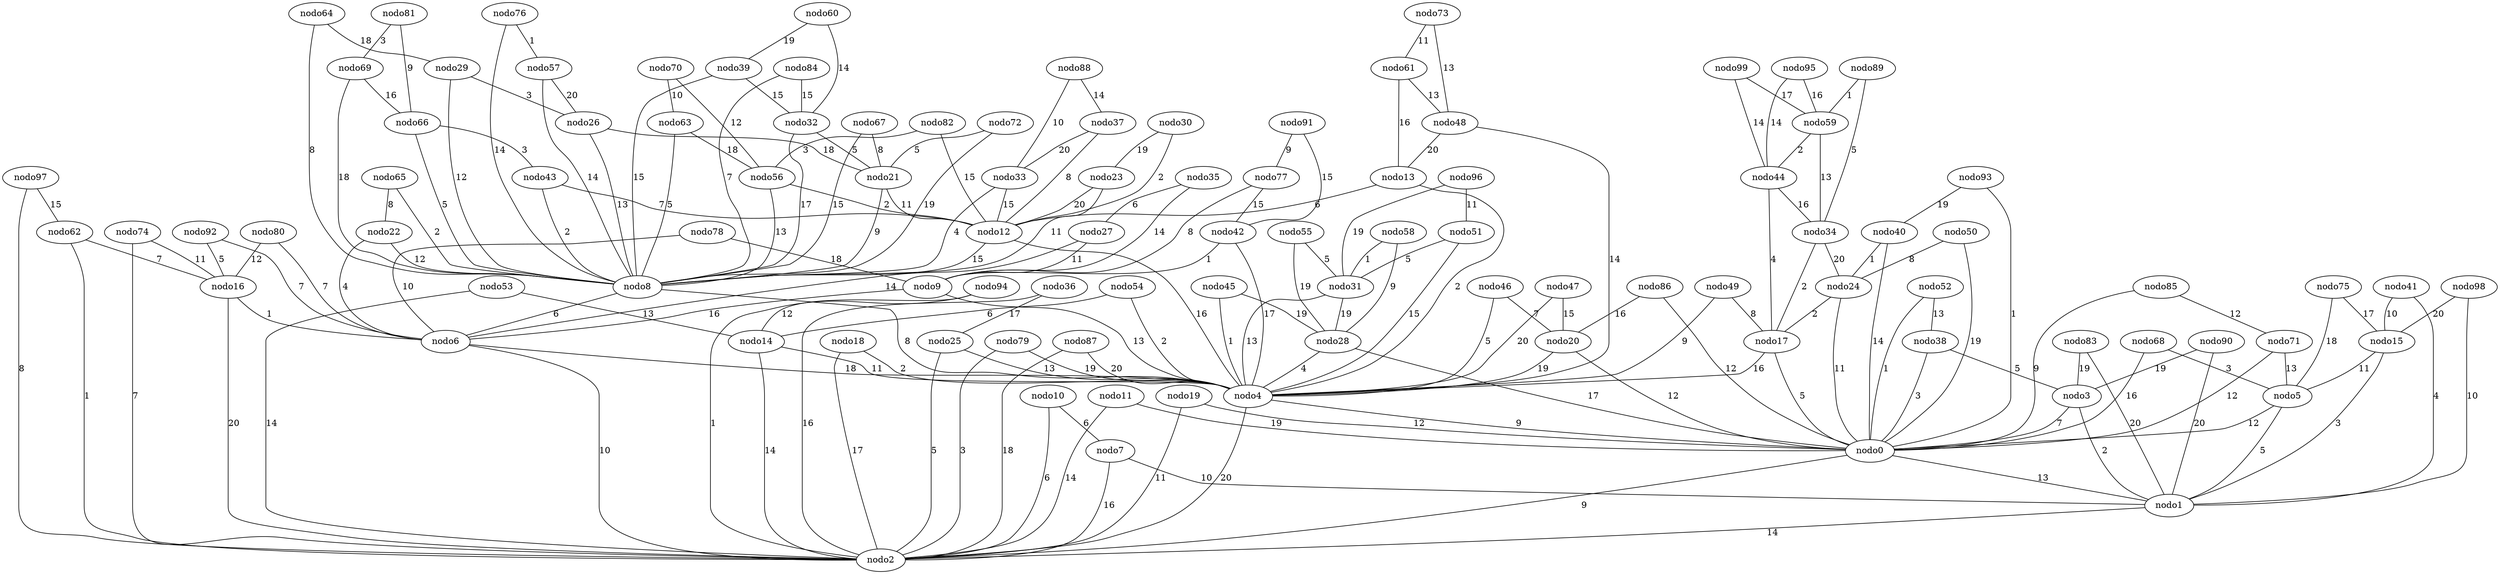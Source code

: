 graph X {
 0 [label="nodo0"];
 1 [label="nodo1"];
 2 [label="nodo2"];
 3 [label="nodo3"];
 4 [label="nodo4"];
 5 [label="nodo5"];
 6 [label="nodo6"];
 7 [label="nodo7"];
 8 [label="nodo8"];
 9 [label="nodo9"];
 10 [label="nodo10"];
 11 [label="nodo11"];
 12 [label="nodo12"];
 13 [label="nodo13"];
 14 [label="nodo14"];
 15 [label="nodo15"];
 16 [label="nodo16"];
 17 [label="nodo17"];
 18 [label="nodo18"];
 19 [label="nodo19"];
 20 [label="nodo20"];
 21 [label="nodo21"];
 22 [label="nodo22"];
 23 [label="nodo23"];
 24 [label="nodo24"];
 25 [label="nodo25"];
 26 [label="nodo26"];
 27 [label="nodo27"];
 28 [label="nodo28"];
 29 [label="nodo29"];
 30 [label="nodo30"];
 31 [label="nodo31"];
 32 [label="nodo32"];
 33 [label="nodo33"];
 34 [label="nodo34"];
 35 [label="nodo35"];
 36 [label="nodo36"];
 37 [label="nodo37"];
 38 [label="nodo38"];
 39 [label="nodo39"];
 40 [label="nodo40"];
 41 [label="nodo41"];
 42 [label="nodo42"];
 43 [label="nodo43"];
 44 [label="nodo44"];
 45 [label="nodo45"];
 46 [label="nodo46"];
 47 [label="nodo47"];
 48 [label="nodo48"];
 49 [label="nodo49"];
 50 [label="nodo50"];
 51 [label="nodo51"];
 52 [label="nodo52"];
 53 [label="nodo53"];
 54 [label="nodo54"];
 55 [label="nodo55"];
 56 [label="nodo56"];
 57 [label="nodo57"];
 58 [label="nodo58"];
 59 [label="nodo59"];
 60 [label="nodo60"];
 61 [label="nodo61"];
 62 [label="nodo62"];
 63 [label="nodo63"];
 64 [label="nodo64"];
 65 [label="nodo65"];
 66 [label="nodo66"];
 67 [label="nodo67"];
 68 [label="nodo68"];
 69 [label="nodo69"];
 70 [label="nodo70"];
 71 [label="nodo71"];
 72 [label="nodo72"];
 73 [label="nodo73"];
 74 [label="nodo74"];
 75 [label="nodo75"];
 76 [label="nodo76"];
 77 [label="nodo77"];
 78 [label="nodo78"];
 79 [label="nodo79"];
 80 [label="nodo80"];
 81 [label="nodo81"];
 82 [label="nodo82"];
 83 [label="nodo83"];
 84 [label="nodo84"];
 85 [label="nodo85"];
 86 [label="nodo86"];
 87 [label="nodo87"];
 88 [label="nodo88"];
 89 [label="nodo89"];
 90 [label="nodo90"];
 91 [label="nodo91"];
 92 [label="nodo92"];
 93 [label="nodo93"];
 94 [label="nodo94"];
 95 [label="nodo95"];
 96 [label="nodo96"];
 97 [label="nodo97"];
 98 [label="nodo98"];
 99 [label="nodo99"];
  0 -- 1  [label="13"];
  1 -- 2  [label="14"];
  2 -- 0  [label="9"];
  3 -- 0  [label="7"];
  3 -- 1  [label="2"];
  4 -- 2  [label="20"];
  4 -- 0  [label="9"];
  5 -- 0  [label="12"];
  5 -- 1  [label="5"];
  6 -- 4  [label="18"];
  6 -- 2  [label="10"];
  7 -- 1  [label="10"];
  7 -- 2  [label="16"];
  8 -- 6  [label="6"];
  8 -- 4  [label="8"];
  9 -- 6  [label="16"];
  9 -- 4  [label="13"];
  10 -- 7  [label="6"];
  10 -- 2  [label="6"];
  11 -- 2  [label="14"];
  11 -- 0  [label="19"];
  12 -- 8  [label="15"];
  12 -- 4  [label="16"];
  13 -- 12  [label="6"];
  13 -- 4  [label="2"];
  14 -- 4  [label="11"];
  14 -- 2  [label="14"];
  15 -- 5  [label="11"];
  15 -- 1  [label="3"];
  16 -- 6  [label="1"];
  16 -- 2  [label="20"];
  17 -- 4  [label="16"];
  17 -- 0  [label="5"];
  18 -- 4  [label="2"];
  18 -- 2  [label="17"];
  19 -- 2  [label="11"];
  19 -- 0  [label="12"];
  20 -- 4  [label="19"];
  20 -- 0  [label="12"];
  21 -- 12  [label="11"];
  21 -- 8  [label="9"];
  22 -- 8  [label="12"];
  22 -- 6  [label="4"];
  23 -- 12  [label="20"];
  23 -- 8  [label="11"];
  24 -- 17  [label="2"];
  24 -- 0  [label="11"];
  25 -- 4  [label="13"];
  25 -- 2  [label="5"];
  26 -- 21  [label="18"];
  26 -- 8  [label="13"];
  27 -- 9  [label="11"];
  27 -- 6  [label="14"];
  28 -- 4  [label="4"];
  28 -- 0  [label="17"];
  29 -- 26  [label="3"];
  29 -- 8  [label="12"];
  30 -- 23  [label="19"];
  30 -- 12  [label="2"];
  31 -- 28  [label="19"];
  31 -- 4  [label="13"];
  32 -- 21  [label="5"];
  32 -- 8  [label="17"];
  33 -- 12  [label="15"];
  33 -- 8  [label="4"];
  34 -- 24  [label="20"];
  34 -- 17  [label="2"];
  35 -- 27  [label="6"];
  35 -- 9  [label="14"];
  36 -- 25  [label="17"];
  36 -- 2  [label="16"];
  37 -- 33  [label="20"];
  37 -- 12  [label="8"];
  38 -- 3  [label="5"];
  38 -- 0  [label="3"];
  39 -- 32  [label="15"];
  39 -- 8  [label="15"];
  40 -- 24  [label="1"];
  40 -- 0  [label="14"];
  41 -- 15  [label="10"];
  41 -- 1  [label="4"];
  42 -- 9  [label="1"];
  42 -- 4  [label="17"];
  43 -- 12  [label="7"];
  43 -- 8  [label="2"];
  44 -- 34  [label="16"];
  44 -- 17  [label="4"];
  45 -- 28  [label="19"];
  45 -- 4  [label="1"];
  46 -- 20  [label="7"];
  46 -- 4  [label="5"];
  47 -- 20  [label="15"];
  47 -- 4  [label="20"];
  48 -- 13  [label="20"];
  48 -- 4  [label="14"];
  49 -- 17  [label="8"];
  49 -- 4  [label="9"];
  50 -- 24  [label="8"];
  50 -- 0  [label="19"];
  51 -- 31  [label="5"];
  51 -- 4  [label="15"];
  52 -- 38  [label="13"];
  52 -- 0  [label="1"];
  53 -- 14  [label="13"];
  53 -- 2  [label="14"];
  54 -- 14  [label="6"];
  54 -- 4  [label="2"];
  55 -- 31  [label="5"];
  55 -- 28  [label="19"];
  56 -- 12  [label="2"];
  56 -- 8  [label="13"];
  57 -- 26  [label="20"];
  57 -- 8  [label="14"];
  58 -- 31  [label="1"];
  58 -- 28  [label="9"];
  59 -- 44  [label="2"];
  59 -- 34  [label="13"];
  60 -- 39  [label="19"];
  60 -- 32  [label="14"];
  61 -- 48  [label="13"];
  61 -- 13  [label="16"];
  62 -- 16  [label="7"];
  62 -- 2  [label="1"];
  63 -- 56  [label="18"];
  63 -- 8  [label="5"];
  64 -- 29  [label="18"];
  64 -- 8  [label="8"];
  65 -- 22  [label="8"];
  65 -- 8  [label="2"];
  66 -- 43  [label="3"];
  66 -- 8  [label="5"];
  67 -- 21  [label="8"];
  67 -- 8  [label="15"];
  68 -- 5  [label="3"];
  68 -- 0  [label="16"];
  69 -- 66  [label="16"];
  69 -- 8  [label="18"];
  70 -- 63  [label="10"];
  70 -- 56  [label="12"];
  71 -- 5  [label="13"];
  71 -- 0  [label="12"];
  72 -- 21  [label="5"];
  72 -- 8  [label="19"];
  73 -- 61  [label="11"];
  73 -- 48  [label="13"];
  74 -- 16  [label="11"];
  74 -- 2  [label="7"];
  75 -- 15  [label="17"];
  75 -- 5  [label="18"];
  76 -- 57  [label="1"];
  76 -- 8  [label="14"];
  77 -- 42  [label="15"];
  77 -- 9  [label="8"];
  78 -- 9  [label="18"];
  78 -- 6  [label="10"];
  79 -- 4  [label="19"];
  79 -- 2  [label="3"];
  80 -- 16  [label="12"];
  80 -- 6  [label="7"];
  81 -- 69  [label="3"];
  81 -- 66  [label="9"];
  82 -- 56  [label="3"];
  82 -- 12  [label="15"];
  83 -- 3  [label="19"];
  83 -- 1  [label="20"];
  84 -- 32  [label="15"];
  84 -- 8  [label="7"];
  85 -- 71  [label="12"];
  85 -- 0  [label="9"];
  86 -- 20  [label="16"];
  86 -- 0  [label="12"];
  87 -- 4  [label="20"];
  87 -- 2  [label="18"];
  88 -- 37  [label="14"];
  88 -- 33  [label="10"];
  89 -- 59  [label="1"];
  89 -- 34  [label="5"];
  90 -- 3  [label="19"];
  90 -- 1  [label="20"];
  91 -- 77  [label="9"];
  91 -- 42  [label="15"];
  92 -- 16  [label="5"];
  92 -- 6  [label="7"];
  93 -- 40  [label="19"];
  93 -- 0  [label="1"];
  94 -- 14  [label="12"];
  94 -- 2  [label="1"];
  95 -- 59  [label="16"];
  95 -- 44  [label="14"];
  96 -- 51  [label="11"];
  96 -- 31  [label="19"];
  97 -- 62  [label="15"];
  97 -- 2  [label="8"];
  98 -- 15  [label="20"];
  98 -- 1  [label="10"];
  99 -- 59  [label="17"];
  99 -- 44  [label="14"];
}
